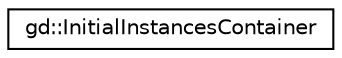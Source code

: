 digraph "Graphical Class Hierarchy"
{
  edge [fontname="Helvetica",fontsize="10",labelfontname="Helvetica",labelfontsize="10"];
  node [fontname="Helvetica",fontsize="10",shape=record];
  rankdir="LR";
  Node1 [label="gd::InitialInstancesContainer",height=0.2,width=0.4,color="black", fillcolor="white", style="filled",URL="$classgd_1_1_initial_instances_container.html",tooltip="Defines a container of gd::InitialInstances. "];
}
